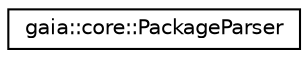 digraph G
{
  edge [fontname="Helvetica",fontsize="10",labelfontname="Helvetica",labelfontsize="10"];
  node [fontname="Helvetica",fontsize="10",shape=record];
  rankdir=LR;
  Node1 [label="gaia::core::PackageParser",height=0.2,width=0.4,color="black", fillcolor="white", style="filled",URL="$d0/d7b/classgaia_1_1core_1_1_package_parser.html",tooltip="parse a package through the path of package apk."];
}
